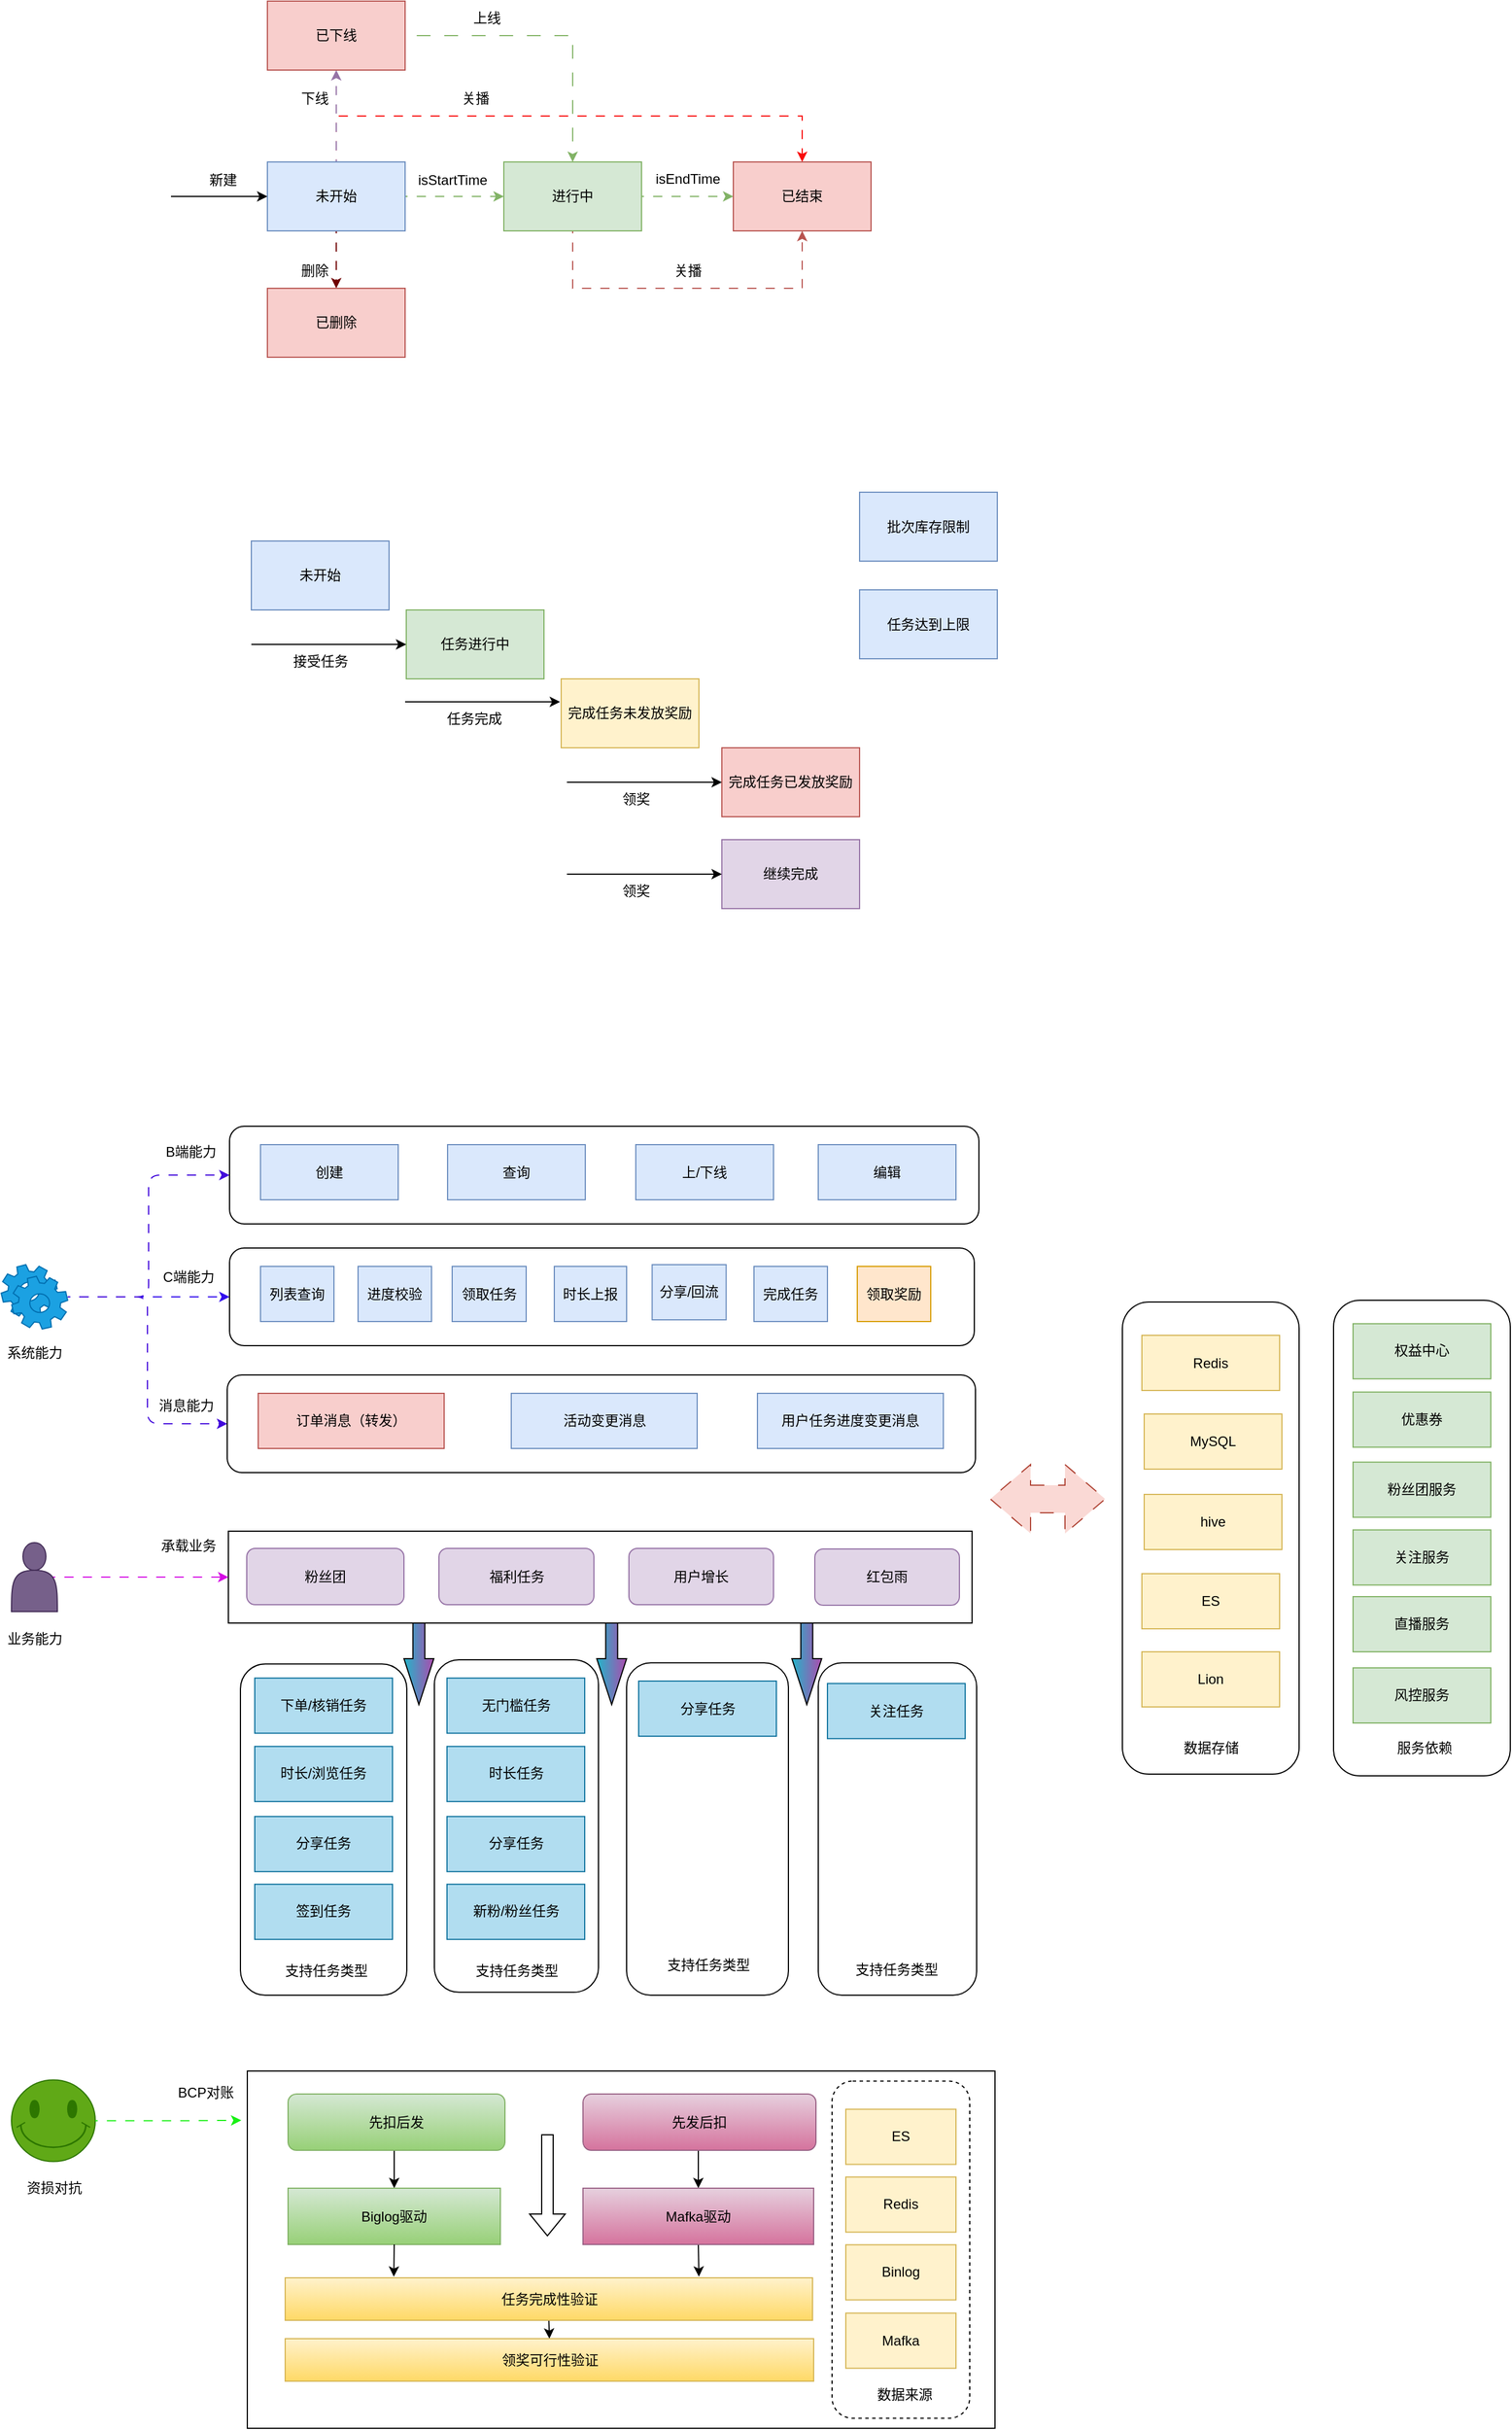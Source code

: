<mxfile version="24.7.12">
  <diagram name="第 1 页" id="JwBe4C7Cly6Lb51yg0LG">
    <mxGraphModel dx="1242" dy="785" grid="1" gridSize="10" guides="1" tooltips="1" connect="1" arrows="1" fold="1" page="1" pageScale="1" pageWidth="827" pageHeight="1169" math="0" shadow="0">
      <root>
        <mxCell id="0" />
        <mxCell id="1" parent="0" />
        <mxCell id="-GuVQxklW3Nrgfs2IZJx-1" style="edgeStyle=orthogonalEdgeStyle;rounded=1;orthogonalLoop=1;jettySize=auto;html=1;entryX=0;entryY=0.5;entryDx=0;entryDy=0;flowAnimation=1;strokeColor=#420ADB;" edge="1" parent="1" source="-GuVQxklW3Nrgfs2IZJx-4" target="-GuVQxklW3Nrgfs2IZJx-17">
          <mxGeometry relative="1" as="geometry" />
        </mxCell>
        <mxCell id="-GuVQxklW3Nrgfs2IZJx-2" style="edgeStyle=orthogonalEdgeStyle;rounded=1;orthogonalLoop=1;jettySize=auto;html=1;entryX=0;entryY=0.5;entryDx=0;entryDy=0;strokeColor=#330eec;flowAnimation=1;" edge="1" parent="1" source="-GuVQxklW3Nrgfs2IZJx-4" target="-GuVQxklW3Nrgfs2IZJx-23">
          <mxGeometry relative="1" as="geometry" />
        </mxCell>
        <mxCell id="-GuVQxklW3Nrgfs2IZJx-3" style="edgeStyle=orthogonalEdgeStyle;rounded=1;orthogonalLoop=1;jettySize=auto;html=1;entryX=0;entryY=0.5;entryDx=0;entryDy=0;flowAnimation=1;strokeColor=#420adb;" edge="1" parent="1" source="-GuVQxklW3Nrgfs2IZJx-4" target="-GuVQxklW3Nrgfs2IZJx-31">
          <mxGeometry relative="1" as="geometry" />
        </mxCell>
        <mxCell id="-GuVQxklW3Nrgfs2IZJx-4" value="" style="shape=mxgraph.bpmn.service_task;html=1;outlineConnect=0;fillColor=#1ba1e2;strokeColor=#006EAF;fontColor=#ffffff;" vertex="1" parent="1">
          <mxGeometry x="62" y="1220" width="58" height="56" as="geometry" />
        </mxCell>
        <mxCell id="-GuVQxklW3Nrgfs2IZJx-5" value="权益中心" style="rounded=0;whiteSpace=wrap;html=1;fillColor=#d5e8d4;strokeColor=#82b366;" vertex="1" parent="1">
          <mxGeometry x="1240" y="1271.38" width="120" height="48" as="geometry" />
        </mxCell>
        <mxCell id="-GuVQxklW3Nrgfs2IZJx-6" value="优惠券" style="rounded=0;whiteSpace=wrap;html=1;fillColor=#d5e8d4;strokeColor=#82b366;" vertex="1" parent="1">
          <mxGeometry x="1240" y="1330.88" width="120" height="48" as="geometry" />
        </mxCell>
        <mxCell id="-GuVQxklW3Nrgfs2IZJx-7" value="关注服务" style="rounded=0;whiteSpace=wrap;html=1;fillColor=#d5e8d4;strokeColor=#82b366;" vertex="1" parent="1">
          <mxGeometry x="1240" y="1450.88" width="120" height="48" as="geometry" />
        </mxCell>
        <mxCell id="-GuVQxklW3Nrgfs2IZJx-8" value="服务依赖" style="text;html=1;align=center;verticalAlign=middle;resizable=0;points=[];autosize=1;" vertex="1" parent="1">
          <mxGeometry x="1269" y="1628" width="66" height="26" as="geometry" />
        </mxCell>
        <mxCell id="-GuVQxklW3Nrgfs2IZJx-9" value="Redis" style="rounded=0;whiteSpace=wrap;html=1;fillColor=#fff2cc;strokeColor=#d6b656;" vertex="1" parent="1">
          <mxGeometry x="1056" y="1281.51" width="120" height="48" as="geometry" />
        </mxCell>
        <mxCell id="-GuVQxklW3Nrgfs2IZJx-10" value="MySQL" style="rounded=0;whiteSpace=wrap;html=1;fillColor=#fff2cc;strokeColor=#d6b656;" vertex="1" parent="1">
          <mxGeometry x="1058" y="1350.0" width="120" height="48" as="geometry" />
        </mxCell>
        <mxCell id="-GuVQxklW3Nrgfs2IZJx-11" value="" style="rounded=1;whiteSpace=wrap;html=1;fillColor=none;" vertex="1" parent="1">
          <mxGeometry x="1039" y="1252.5" width="154" height="411" as="geometry" />
        </mxCell>
        <mxCell id="-GuVQxklW3Nrgfs2IZJx-12" value="数据存储" style="text;html=1;align=center;verticalAlign=middle;resizable=0;points=[];autosize=1;" vertex="1" parent="1">
          <mxGeometry x="1087" y="1632.0" width="58" height="18" as="geometry" />
        </mxCell>
        <mxCell id="-GuVQxklW3Nrgfs2IZJx-13" value="hive" style="rounded=0;whiteSpace=wrap;html=1;fillColor=#fff2cc;strokeColor=#d6b656;" vertex="1" parent="1">
          <mxGeometry x="1058" y="1420.0" width="120" height="48" as="geometry" />
        </mxCell>
        <mxCell id="-GuVQxklW3Nrgfs2IZJx-14" value="" style="rounded=0;whiteSpace=wrap;html=1;fillColor=none;" vertex="1" parent="1">
          <mxGeometry x="260" y="1452" width="648" height="80" as="geometry" />
        </mxCell>
        <mxCell id="-GuVQxklW3Nrgfs2IZJx-15" value="粉丝团服务" style="rounded=0;whiteSpace=wrap;html=1;fillColor=#d5e8d4;strokeColor=#82b366;" vertex="1" parent="1">
          <mxGeometry x="1240" y="1391.88" width="120" height="48" as="geometry" />
        </mxCell>
        <mxCell id="-GuVQxklW3Nrgfs2IZJx-16" value="系统能力" style="text;html=1;align=center;verticalAlign=middle;resizable=0;points=[];autosize=1;" vertex="1" parent="1">
          <mxGeometry x="62" y="1288" width="58" height="18" as="geometry" />
        </mxCell>
        <mxCell id="-GuVQxklW3Nrgfs2IZJx-17" value="" style="rounded=1;whiteSpace=wrap;html=1;fillColor=none;" vertex="1" parent="1">
          <mxGeometry x="261" y="1099.5" width="653" height="85" as="geometry" />
        </mxCell>
        <mxCell id="-GuVQxklW3Nrgfs2IZJx-18" value="创建" style="rounded=0;whiteSpace=wrap;html=1;fillColor=#dae8fc;strokeColor=#6c8ebf;" vertex="1" parent="1">
          <mxGeometry x="288" y="1115.5" width="120" height="48" as="geometry" />
        </mxCell>
        <mxCell id="-GuVQxklW3Nrgfs2IZJx-19" value="编辑" style="rounded=0;whiteSpace=wrap;html=1;fillColor=#dae8fc;strokeColor=#6c8ebf;" vertex="1" parent="1">
          <mxGeometry x="774" y="1115.5" width="120" height="48" as="geometry" />
        </mxCell>
        <mxCell id="-GuVQxklW3Nrgfs2IZJx-20" value="上/下线" style="rounded=0;whiteSpace=wrap;html=1;fillColor=#dae8fc;strokeColor=#6c8ebf;" vertex="1" parent="1">
          <mxGeometry x="615" y="1115.5" width="120" height="48" as="geometry" />
        </mxCell>
        <mxCell id="-GuVQxklW3Nrgfs2IZJx-21" value="查询" style="rounded=0;whiteSpace=wrap;html=1;fillColor=#dae8fc;strokeColor=#6c8ebf;" vertex="1" parent="1">
          <mxGeometry x="451" y="1115.5" width="120" height="48" as="geometry" />
        </mxCell>
        <mxCell id="-GuVQxklW3Nrgfs2IZJx-22" value="B端能力" style="text;html=1;align=center;verticalAlign=middle;resizable=0;points=[];autosize=1;" vertex="1" parent="1">
          <mxGeometry x="200" y="1113" width="54" height="18" as="geometry" />
        </mxCell>
        <mxCell id="-GuVQxklW3Nrgfs2IZJx-23" value="" style="rounded=1;whiteSpace=wrap;html=1;fillColor=none;" vertex="1" parent="1">
          <mxGeometry x="261" y="1205.5" width="649" height="85" as="geometry" />
        </mxCell>
        <mxCell id="-GuVQxklW3Nrgfs2IZJx-24" value="列表查询" style="rounded=0;whiteSpace=wrap;html=1;fillColor=#dae8fc;strokeColor=#6c8ebf;" vertex="1" parent="1">
          <mxGeometry x="288" y="1221.5" width="64" height="48" as="geometry" />
        </mxCell>
        <mxCell id="-GuVQxklW3Nrgfs2IZJx-25" value="分享/回流" style="rounded=0;whiteSpace=wrap;html=1;fillColor=#dae8fc;strokeColor=#6c8ebf;" vertex="1" parent="1">
          <mxGeometry x="629.25" y="1220" width="64.5" height="48" as="geometry" />
        </mxCell>
        <mxCell id="-GuVQxklW3Nrgfs2IZJx-26" value="领取任务" style="rounded=0;whiteSpace=wrap;html=1;fillColor=#dae8fc;strokeColor=#6c8ebf;" vertex="1" parent="1">
          <mxGeometry x="455" y="1221.5" width="64.5" height="48" as="geometry" />
        </mxCell>
        <mxCell id="-GuVQxklW3Nrgfs2IZJx-27" value="进度校验" style="rounded=0;whiteSpace=wrap;html=1;fillColor=#dae8fc;strokeColor=#6c8ebf;" vertex="1" parent="1">
          <mxGeometry x="373" y="1221.5" width="64" height="48" as="geometry" />
        </mxCell>
        <mxCell id="-GuVQxklW3Nrgfs2IZJx-28" value="完成任务" style="rounded=0;whiteSpace=wrap;html=1;fillColor=#dae8fc;strokeColor=#6c8ebf;" vertex="1" parent="1">
          <mxGeometry x="718" y="1221.5" width="64" height="48" as="geometry" />
        </mxCell>
        <mxCell id="-GuVQxklW3Nrgfs2IZJx-29" value="领取奖励" style="rounded=0;whiteSpace=wrap;html=1;fillColor=#ffe6cc;strokeColor=#d79b00;" vertex="1" parent="1">
          <mxGeometry x="808" y="1221.5" width="64" height="48" as="geometry" />
        </mxCell>
        <mxCell id="-GuVQxklW3Nrgfs2IZJx-30" value="C端能力" style="text;html=1;align=center;verticalAlign=middle;resizable=0;points=[];autosize=1;" vertex="1" parent="1">
          <mxGeometry x="197" y="1221.5" width="55" height="18" as="geometry" />
        </mxCell>
        <mxCell id="-GuVQxklW3Nrgfs2IZJx-31" value="" style="rounded=1;whiteSpace=wrap;html=1;fillColor=none;" vertex="1" parent="1">
          <mxGeometry x="259" y="1316" width="652" height="85" as="geometry" />
        </mxCell>
        <mxCell id="-GuVQxklW3Nrgfs2IZJx-32" value="订单消息（转发）" style="rounded=0;whiteSpace=wrap;html=1;fillColor=#f8cecc;strokeColor=#b85450;" vertex="1" parent="1">
          <mxGeometry x="286" y="1332" width="162" height="48" as="geometry" />
        </mxCell>
        <mxCell id="-GuVQxklW3Nrgfs2IZJx-33" value="活动变更消息" style="rounded=0;whiteSpace=wrap;html=1;fillColor=#dae8fc;strokeColor=#6c8ebf;" vertex="1" parent="1">
          <mxGeometry x="506.5" y="1332" width="162" height="48" as="geometry" />
        </mxCell>
        <mxCell id="-GuVQxklW3Nrgfs2IZJx-34" value="用户任务进度变更消息" style="rounded=0;whiteSpace=wrap;html=1;fillColor=#dae8fc;strokeColor=#6c8ebf;" vertex="1" parent="1">
          <mxGeometry x="721" y="1332" width="162" height="48" as="geometry" />
        </mxCell>
        <mxCell id="-GuVQxklW3Nrgfs2IZJx-35" value="消息能力" style="text;html=1;align=center;verticalAlign=middle;resizable=0;points=[];autosize=1;" vertex="1" parent="1">
          <mxGeometry x="194" y="1334" width="58" height="18" as="geometry" />
        </mxCell>
        <mxCell id="-GuVQxklW3Nrgfs2IZJx-36" style="edgeStyle=orthogonalEdgeStyle;rounded=1;orthogonalLoop=1;jettySize=auto;html=1;exitX=0.9;exitY=0.5;exitDx=0;exitDy=0;exitPerimeter=0;entryX=0;entryY=0.5;entryDx=0;entryDy=0;flowAnimation=1;strokeColor=#d50ce4;" edge="1" parent="1" source="-GuVQxklW3Nrgfs2IZJx-37" target="-GuVQxklW3Nrgfs2IZJx-14">
          <mxGeometry relative="1" as="geometry" />
        </mxCell>
        <mxCell id="-GuVQxklW3Nrgfs2IZJx-37" value="" style="shape=actor;whiteSpace=wrap;html=1;fillColor=#76608a;strokeColor=#432D57;fontColor=#ffffff;" vertex="1" parent="1">
          <mxGeometry x="71" y="1462" width="40" height="60" as="geometry" />
        </mxCell>
        <mxCell id="-GuVQxklW3Nrgfs2IZJx-38" value="业务能力" style="text;html=1;align=center;verticalAlign=middle;resizable=0;points=[];autosize=1;" vertex="1" parent="1">
          <mxGeometry x="62" y="1537" width="58" height="18" as="geometry" />
        </mxCell>
        <mxCell id="-GuVQxklW3Nrgfs2IZJx-39" value="" style="rounded=1;whiteSpace=wrap;html=1;fillColor=none;" vertex="1" parent="1">
          <mxGeometry x="1223" y="1251" width="154" height="414" as="geometry" />
        </mxCell>
        <mxCell id="-GuVQxklW3Nrgfs2IZJx-40" value="粉丝团" style="rounded=1;whiteSpace=wrap;html=1;fillColor=#e1d5e7;strokeColor=#9673a6;" vertex="1" parent="1">
          <mxGeometry x="276" y="1467" width="137" height="49" as="geometry" />
        </mxCell>
        <mxCell id="-GuVQxklW3Nrgfs2IZJx-41" value="福利任务" style="rounded=1;whiteSpace=wrap;html=1;fillColor=#e1d5e7;strokeColor=#9673a6;" vertex="1" parent="1">
          <mxGeometry x="443.5" y="1467" width="135" height="49" as="geometry" />
        </mxCell>
        <mxCell id="-GuVQxklW3Nrgfs2IZJx-42" value="用户增长" style="rounded=1;whiteSpace=wrap;html=1;fillColor=#e1d5e7;strokeColor=#9673a6;" vertex="1" parent="1">
          <mxGeometry x="609" y="1467" width="126" height="49" as="geometry" />
        </mxCell>
        <mxCell id="-GuVQxklW3Nrgfs2IZJx-43" value="承载业务" style="text;html=1;align=center;verticalAlign=middle;resizable=0;points=[];autosize=1;" vertex="1" parent="1">
          <mxGeometry x="195.5" y="1456" width="58" height="18" as="geometry" />
        </mxCell>
        <mxCell id="-GuVQxklW3Nrgfs2IZJx-44" value="下单/核销任务" style="rounded=0;whiteSpace=wrap;html=1;fillColor=#b1ddf0;strokeColor=#10739e;" vertex="1" parent="1">
          <mxGeometry x="283" y="1579.88" width="120" height="48" as="geometry" />
        </mxCell>
        <mxCell id="-GuVQxklW3Nrgfs2IZJx-45" value="时长/浏览任务" style="rounded=0;whiteSpace=wrap;html=1;fillColor=#b1ddf0;strokeColor=#10739e;" vertex="1" parent="1">
          <mxGeometry x="283" y="1639.38" width="120" height="48" as="geometry" />
        </mxCell>
        <mxCell id="-GuVQxklW3Nrgfs2IZJx-46" value="签到任务" style="rounded=0;whiteSpace=wrap;html=1;fillColor=#b1ddf0;strokeColor=#10739e;" vertex="1" parent="1">
          <mxGeometry x="283" y="1759.38" width="120" height="48" as="geometry" />
        </mxCell>
        <mxCell id="-GuVQxklW3Nrgfs2IZJx-47" value="支持任务类型" style="text;html=1;align=center;verticalAlign=middle;resizable=0;points=[];autosize=1;" vertex="1" parent="1">
          <mxGeometry x="303.5" y="1826" width="82" height="18" as="geometry" />
        </mxCell>
        <mxCell id="-GuVQxklW3Nrgfs2IZJx-48" value="分享任务" style="rounded=0;whiteSpace=wrap;html=1;fillColor=#b1ddf0;strokeColor=#10739e;" vertex="1" parent="1">
          <mxGeometry x="283" y="1700.38" width="120" height="48" as="geometry" />
        </mxCell>
        <mxCell id="-GuVQxklW3Nrgfs2IZJx-49" value="" style="rounded=1;whiteSpace=wrap;html=1;fillColor=none;" vertex="1" parent="1">
          <mxGeometry x="270.5" y="1567.62" width="145" height="288.38" as="geometry" />
        </mxCell>
        <mxCell id="-GuVQxklW3Nrgfs2IZJx-50" value="无门槛任务" style="rounded=0;whiteSpace=wrap;html=1;fillColor=#b1ddf0;strokeColor=#10739e;" vertex="1" parent="1">
          <mxGeometry x="450.5" y="1579.88" width="120" height="48" as="geometry" />
        </mxCell>
        <mxCell id="-GuVQxklW3Nrgfs2IZJx-51" value="时长任务" style="rounded=0;whiteSpace=wrap;html=1;fillColor=#b1ddf0;strokeColor=#10739e;" vertex="1" parent="1">
          <mxGeometry x="450.5" y="1639.38" width="120" height="48" as="geometry" />
        </mxCell>
        <mxCell id="-GuVQxklW3Nrgfs2IZJx-52" value="新粉/粉丝任务" style="rounded=0;whiteSpace=wrap;html=1;fillColor=#b1ddf0;strokeColor=#10739e;" vertex="1" parent="1">
          <mxGeometry x="450.5" y="1759.38" width="120" height="48" as="geometry" />
        </mxCell>
        <mxCell id="-GuVQxklW3Nrgfs2IZJx-53" value="支持任务类型" style="text;html=1;align=center;verticalAlign=middle;resizable=0;points=[];autosize=1;" vertex="1" parent="1">
          <mxGeometry x="470" y="1826" width="82" height="18" as="geometry" />
        </mxCell>
        <mxCell id="-GuVQxklW3Nrgfs2IZJx-54" value="分享任务" style="rounded=0;whiteSpace=wrap;html=1;fillColor=#b1ddf0;strokeColor=#10739e;" vertex="1" parent="1">
          <mxGeometry x="450.5" y="1700.38" width="120" height="48" as="geometry" />
        </mxCell>
        <mxCell id="-GuVQxklW3Nrgfs2IZJx-55" value="分享任务" style="rounded=0;whiteSpace=wrap;html=1;fillColor=#b1ddf0;strokeColor=#10739e;" vertex="1" parent="1">
          <mxGeometry x="617.5" y="1582.5" width="120" height="48" as="geometry" />
        </mxCell>
        <mxCell id="-GuVQxklW3Nrgfs2IZJx-56" value="支持任务类型" style="text;html=1;align=center;verticalAlign=middle;resizable=0;points=[];autosize=1;" vertex="1" parent="1">
          <mxGeometry x="636.5" y="1820.62" width="82" height="18" as="geometry" />
        </mxCell>
        <mxCell id="-GuVQxklW3Nrgfs2IZJx-57" value="" style="rounded=1;whiteSpace=wrap;html=1;fillColor=none;" vertex="1" parent="1">
          <mxGeometry x="439.5" y="1564" width="143" height="289.38" as="geometry" />
        </mxCell>
        <mxCell id="-GuVQxklW3Nrgfs2IZJx-58" value="" style="rounded=1;whiteSpace=wrap;html=1;fillColor=none;" vertex="1" parent="1">
          <mxGeometry x="607" y="1566.62" width="141" height="289.38" as="geometry" />
        </mxCell>
        <mxCell id="-GuVQxklW3Nrgfs2IZJx-59" value="" style="html=1;shadow=0;dashed=0;align=center;verticalAlign=middle;shape=mxgraph.arrows2.arrow;dy=0.6;dx=40;direction=south;notch=0;gradientColor=#22b5c9;fillColor=#ac4cae;" vertex="1" parent="1">
          <mxGeometry x="413" y="1532" width="26" height="71" as="geometry" />
        </mxCell>
        <mxCell id="-GuVQxklW3Nrgfs2IZJx-60" value="" style="verticalLabelPosition=bottom;verticalAlign=top;html=1;shape=mxgraph.basic.smiley;fillColor=#60a917;strokeColor=#2D7600;fontColor=#ffffff;" vertex="1" parent="1">
          <mxGeometry x="71" y="1929.75" width="73" height="71" as="geometry" />
        </mxCell>
        <mxCell id="-GuVQxklW3Nrgfs2IZJx-61" value="资损对抗" style="text;html=1;align=center;verticalAlign=middle;resizable=0;points=[];autosize=1;strokeColor=none;fillColor=none;" vertex="1" parent="1">
          <mxGeometry x="74.5" y="2011" width="66" height="26" as="geometry" />
        </mxCell>
        <mxCell id="-GuVQxklW3Nrgfs2IZJx-62" style="edgeStyle=orthogonalEdgeStyle;rounded=0;orthogonalLoop=1;jettySize=auto;html=1;exitX=0.5;exitY=1;exitDx=0;exitDy=0;entryX=0.5;entryY=0;entryDx=0;entryDy=0;" edge="1" parent="1" source="-GuVQxklW3Nrgfs2IZJx-63" target="-GuVQxklW3Nrgfs2IZJx-67">
          <mxGeometry relative="1" as="geometry" />
        </mxCell>
        <mxCell id="-GuVQxklW3Nrgfs2IZJx-63" value="先扣后发" style="rounded=1;whiteSpace=wrap;html=1;fillColor=#d5e8d4;strokeColor=#82b366;gradientColor=#97d077;" vertex="1" parent="1">
          <mxGeometry x="312" y="1942" width="189" height="49" as="geometry" />
        </mxCell>
        <mxCell id="-GuVQxklW3Nrgfs2IZJx-64" style="edgeStyle=orthogonalEdgeStyle;rounded=0;orthogonalLoop=1;jettySize=auto;html=1;exitX=0.5;exitY=1;exitDx=0;exitDy=0;entryX=0.5;entryY=0;entryDx=0;entryDy=0;" edge="1" parent="1" source="-GuVQxklW3Nrgfs2IZJx-65" target="-GuVQxklW3Nrgfs2IZJx-69">
          <mxGeometry relative="1" as="geometry" />
        </mxCell>
        <mxCell id="-GuVQxklW3Nrgfs2IZJx-65" value="先发后扣" style="rounded=1;whiteSpace=wrap;html=1;fillColor=#e6d0de;strokeColor=#996185;gradientColor=#d5739d;" vertex="1" parent="1">
          <mxGeometry x="569" y="1942" width="203" height="49" as="geometry" />
        </mxCell>
        <mxCell id="-GuVQxklW3Nrgfs2IZJx-66" value="BCP对账" style="text;html=1;align=center;verticalAlign=middle;resizable=0;points=[];autosize=1;" vertex="1" parent="1">
          <mxGeometry x="206" y="1928" width="67" height="26" as="geometry" />
        </mxCell>
        <mxCell id="-GuVQxklW3Nrgfs2IZJx-67" value="Biglog驱动" style="rounded=0;whiteSpace=wrap;html=1;fillColor=#d5e8d4;gradientColor=#97d077;strokeColor=#82b366;" vertex="1" parent="1">
          <mxGeometry x="312" y="2024" width="185" height="49" as="geometry" />
        </mxCell>
        <mxCell id="-GuVQxklW3Nrgfs2IZJx-68" style="edgeStyle=orthogonalEdgeStyle;rounded=0;orthogonalLoop=1;jettySize=auto;html=1;exitX=0.5;exitY=1;exitDx=0;exitDy=0;" edge="1" parent="1" source="-GuVQxklW3Nrgfs2IZJx-69">
          <mxGeometry relative="1" as="geometry">
            <mxPoint x="670" y="2101" as="targetPoint" />
          </mxGeometry>
        </mxCell>
        <mxCell id="-GuVQxklW3Nrgfs2IZJx-69" value="Mafka驱动" style="rounded=0;whiteSpace=wrap;html=1;fillColor=#e6d0de;gradientColor=#d5739d;strokeColor=#996185;" vertex="1" parent="1">
          <mxGeometry x="569" y="2024" width="201" height="49" as="geometry" />
        </mxCell>
        <mxCell id="-GuVQxklW3Nrgfs2IZJx-70" style="edgeStyle=orthogonalEdgeStyle;rounded=0;orthogonalLoop=1;jettySize=auto;html=1;exitX=0.5;exitY=1;exitDx=0;exitDy=0;entryX=0.5;entryY=0;entryDx=0;entryDy=0;" edge="1" parent="1" source="-GuVQxklW3Nrgfs2IZJx-71" target="-GuVQxklW3Nrgfs2IZJx-72">
          <mxGeometry relative="1" as="geometry" />
        </mxCell>
        <mxCell id="-GuVQxklW3Nrgfs2IZJx-71" value="任务完成性验证" style="rounded=0;whiteSpace=wrap;html=1;fillColor=#fff2cc;gradientColor=#ffd966;strokeColor=#d6b656;" vertex="1" parent="1">
          <mxGeometry x="309.5" y="2102" width="459.5" height="37" as="geometry" />
        </mxCell>
        <mxCell id="-GuVQxklW3Nrgfs2IZJx-72" value="领奖可行性验证" style="rounded=0;whiteSpace=wrap;html=1;fillColor=#fff2cc;gradientColor=#ffd966;strokeColor=#d6b656;" vertex="1" parent="1">
          <mxGeometry x="309.5" y="2155" width="460.5" height="37" as="geometry" />
        </mxCell>
        <mxCell id="-GuVQxklW3Nrgfs2IZJx-73" value="" style="shape=flexArrow;endArrow=classic;html=1;rounded=0;" edge="1" parent="1">
          <mxGeometry width="50" height="50" relative="1" as="geometry">
            <mxPoint x="538" y="1977" as="sourcePoint" />
            <mxPoint x="538" y="2066" as="targetPoint" />
          </mxGeometry>
        </mxCell>
        <mxCell id="-GuVQxklW3Nrgfs2IZJx-74" value="" style="rounded=0;whiteSpace=wrap;html=1;fillColor=none;" vertex="1" parent="1">
          <mxGeometry x="276.5" y="1922" width="651.5" height="311" as="geometry" />
        </mxCell>
        <mxCell id="-GuVQxklW3Nrgfs2IZJx-75" value="ES" style="rounded=0;whiteSpace=wrap;html=1;fillColor=#fff2cc;strokeColor=#d6b656;" vertex="1" parent="1">
          <mxGeometry x="798" y="1955.25" width="96" height="48" as="geometry" />
        </mxCell>
        <mxCell id="-GuVQxklW3Nrgfs2IZJx-76" value="Redis" style="rounded=0;whiteSpace=wrap;html=1;fillColor=#fff2cc;strokeColor=#d6b656;" vertex="1" parent="1">
          <mxGeometry x="798" y="2014.25" width="96" height="48" as="geometry" />
        </mxCell>
        <mxCell id="-GuVQxklW3Nrgfs2IZJx-77" value="Binlog" style="rounded=0;whiteSpace=wrap;html=1;fillColor=#fff2cc;strokeColor=#d6b656;" vertex="1" parent="1">
          <mxGeometry x="798" y="2073.25" width="96" height="48" as="geometry" />
        </mxCell>
        <mxCell id="-GuVQxklW3Nrgfs2IZJx-78" value="Mafka" style="rounded=0;whiteSpace=wrap;html=1;fillColor=#fff2cc;strokeColor=#d6b656;" vertex="1" parent="1">
          <mxGeometry x="798" y="2132.75" width="96" height="48" as="geometry" />
        </mxCell>
        <mxCell id="-GuVQxklW3Nrgfs2IZJx-79" value="" style="rounded=1;whiteSpace=wrap;html=1;fillColor=none;dashed=1;" vertex="1" parent="1">
          <mxGeometry x="786" y="1930.75" width="120" height="293.5" as="geometry" />
        </mxCell>
        <mxCell id="-GuVQxklW3Nrgfs2IZJx-80" value="数据来源" style="text;html=1;align=center;verticalAlign=middle;resizable=0;points=[];autosize=1;strokeColor=none;fillColor=none;" vertex="1" parent="1">
          <mxGeometry x="816" y="2191.25" width="66" height="26" as="geometry" />
        </mxCell>
        <mxCell id="-GuVQxklW3Nrgfs2IZJx-81" style="edgeStyle=orthogonalEdgeStyle;rounded=0;orthogonalLoop=1;jettySize=auto;html=1;exitX=1;exitY=0.5;exitDx=0;exitDy=0;exitPerimeter=0;entryX=-0.008;entryY=0.138;entryDx=0;entryDy=0;entryPerimeter=0;flowAnimation=1;strokeColor=#18f014;" edge="1" parent="1" source="-GuVQxklW3Nrgfs2IZJx-60" target="-GuVQxklW3Nrgfs2IZJx-74">
          <mxGeometry relative="1" as="geometry" />
        </mxCell>
        <mxCell id="-GuVQxklW3Nrgfs2IZJx-82" style="edgeStyle=orthogonalEdgeStyle;rounded=0;orthogonalLoop=1;jettySize=auto;html=1;exitX=0.5;exitY=1;exitDx=0;exitDy=0;entryX=0.206;entryY=-0.027;entryDx=0;entryDy=0;entryPerimeter=0;" edge="1" parent="1" source="-GuVQxklW3Nrgfs2IZJx-67" target="-GuVQxklW3Nrgfs2IZJx-71">
          <mxGeometry relative="1" as="geometry" />
        </mxCell>
        <mxCell id="-GuVQxklW3Nrgfs2IZJx-83" value="" style="rounded=1;whiteSpace=wrap;html=1;fillColor=none;" vertex="1" parent="1">
          <mxGeometry x="774" y="1566.62" width="138" height="289.38" as="geometry" />
        </mxCell>
        <mxCell id="-GuVQxklW3Nrgfs2IZJx-84" value="关注任务" style="rounded=0;whiteSpace=wrap;html=1;fillColor=#b1ddf0;strokeColor=#10739e;" vertex="1" parent="1">
          <mxGeometry x="782" y="1584.62" width="120" height="48" as="geometry" />
        </mxCell>
        <mxCell id="-GuVQxklW3Nrgfs2IZJx-85" value="红包雨" style="rounded=1;whiteSpace=wrap;html=1;fillColor=#e1d5e7;strokeColor=#9673a6;" vertex="1" parent="1">
          <mxGeometry x="771" y="1467.5" width="126" height="49" as="geometry" />
        </mxCell>
        <mxCell id="-GuVQxklW3Nrgfs2IZJx-86" value="支持任务类型" style="text;html=1;align=center;verticalAlign=middle;resizable=0;points=[];autosize=1;strokeColor=none;fillColor=none;" vertex="1" parent="1">
          <mxGeometry x="797" y="1820.62" width="90" height="26" as="geometry" />
        </mxCell>
        <mxCell id="-GuVQxklW3Nrgfs2IZJx-87" value="" style="html=1;shadow=0;dashed=0;align=center;verticalAlign=middle;shape=mxgraph.arrows2.arrow;dy=0.6;dx=40;direction=south;notch=0;gradientColor=#22b5c9;fillColor=#ac4cae;" vertex="1" parent="1">
          <mxGeometry x="581" y="1532" width="26" height="71" as="geometry" />
        </mxCell>
        <mxCell id="-GuVQxklW3Nrgfs2IZJx-88" value="" style="html=1;shadow=0;dashed=0;align=center;verticalAlign=middle;shape=mxgraph.arrows2.arrow;dy=0.6;dx=40;direction=south;notch=0;gradientColor=#22b5c9;fillColor=#ac4cae;" vertex="1" parent="1">
          <mxGeometry x="751" y="1532" width="26" height="71" as="geometry" />
        </mxCell>
        <mxCell id="-GuVQxklW3Nrgfs2IZJx-89" value="时长上报" style="rounded=0;whiteSpace=wrap;html=1;fillColor=#dae8fc;strokeColor=#6c8ebf;" vertex="1" parent="1">
          <mxGeometry x="544" y="1221.5" width="63" height="48" as="geometry" />
        </mxCell>
        <mxCell id="-GuVQxklW3Nrgfs2IZJx-90" value="直播服务" style="rounded=0;whiteSpace=wrap;html=1;fillColor=#d5e8d4;strokeColor=#82b366;" vertex="1" parent="1">
          <mxGeometry x="1240" y="1509" width="120" height="48" as="geometry" />
        </mxCell>
        <mxCell id="-GuVQxklW3Nrgfs2IZJx-91" value="风控服务" style="rounded=0;whiteSpace=wrap;html=1;fillColor=#d5e8d4;strokeColor=#82b366;" vertex="1" parent="1">
          <mxGeometry x="1240" y="1571" width="120" height="48" as="geometry" />
        </mxCell>
        <mxCell id="-GuVQxklW3Nrgfs2IZJx-92" value="ES" style="rounded=0;whiteSpace=wrap;html=1;fillColor=#fff2cc;strokeColor=#d6b656;" vertex="1" parent="1">
          <mxGeometry x="1056" y="1489.0" width="120" height="48" as="geometry" />
        </mxCell>
        <mxCell id="-GuVQxklW3Nrgfs2IZJx-93" value="Lion" style="rounded=0;whiteSpace=wrap;html=1;fillColor=#fff2cc;strokeColor=#d6b656;" vertex="1" parent="1">
          <mxGeometry x="1056" y="1557.0" width="120" height="48" as="geometry" />
        </mxCell>
        <mxCell id="-GuVQxklW3Nrgfs2IZJx-94" value="" style="html=1;shadow=0;dashed=1;align=center;verticalAlign=middle;shape=mxgraph.arrows2.twoWayArrow;dy=0.6;dx=35;dashPattern=12 12;fillColor=#fad9d5;strokeColor=#ae4132;" vertex="1" parent="1">
          <mxGeometry x="924" y="1394" width="100" height="60" as="geometry" />
        </mxCell>
        <mxCell id="-GuVQxklW3Nrgfs2IZJx-96" style="edgeStyle=orthogonalEdgeStyle;rounded=0;orthogonalLoop=1;jettySize=auto;html=1;exitX=1;exitY=0.5;exitDx=0;exitDy=0;entryX=0;entryY=0.5;entryDx=0;entryDy=0;fillColor=#d5e8d4;strokeColor=#82b366;flowAnimation=1;" edge="1" parent="1" source="-GuVQxklW3Nrgfs2IZJx-100" target="-GuVQxklW3Nrgfs2IZJx-104">
          <mxGeometry relative="1" as="geometry" />
        </mxCell>
        <mxCell id="-GuVQxklW3Nrgfs2IZJx-97" style="edgeStyle=orthogonalEdgeStyle;rounded=0;orthogonalLoop=1;jettySize=auto;html=1;exitX=0.5;exitY=0;exitDx=0;exitDy=0;entryX=0.5;entryY=0;entryDx=0;entryDy=0;strokeColor=#f90b0b;flowAnimation=1;" edge="1" parent="1" source="-GuVQxklW3Nrgfs2IZJx-100" target="-GuVQxklW3Nrgfs2IZJx-112">
          <mxGeometry relative="1" as="geometry">
            <Array as="points">
              <mxPoint x="354" y="220" />
              <mxPoint x="760" y="220" />
            </Array>
          </mxGeometry>
        </mxCell>
        <mxCell id="-GuVQxklW3Nrgfs2IZJx-98" style="edgeStyle=orthogonalEdgeStyle;rounded=0;orthogonalLoop=1;jettySize=auto;html=1;exitX=0.5;exitY=0;exitDx=0;exitDy=0;entryX=0.5;entryY=1;entryDx=0;entryDy=0;fillColor=#e1d5e7;strokeColor=#9673a6;flowAnimation=1;" edge="1" parent="1" source="-GuVQxklW3Nrgfs2IZJx-100" target="-GuVQxklW3Nrgfs2IZJx-106">
          <mxGeometry relative="1" as="geometry" />
        </mxCell>
        <mxCell id="-GuVQxklW3Nrgfs2IZJx-99" style="edgeStyle=orthogonalEdgeStyle;rounded=0;orthogonalLoop=1;jettySize=auto;html=1;exitX=0.5;exitY=1;exitDx=0;exitDy=0;entryX=0.5;entryY=0;entryDx=0;entryDy=0;fillColor=#a20025;strokeColor=#6F0000;flowAnimation=1;" edge="1" parent="1" source="-GuVQxklW3Nrgfs2IZJx-100" target="-GuVQxklW3Nrgfs2IZJx-110">
          <mxGeometry relative="1" as="geometry" />
        </mxCell>
        <mxCell id="-GuVQxklW3Nrgfs2IZJx-100" value="未开始" style="rounded=0;whiteSpace=wrap;html=1;fillColor=#dae8fc;strokeColor=#6c8ebf;" vertex="1" parent="1">
          <mxGeometry x="294" y="260" width="120" height="60" as="geometry" />
        </mxCell>
        <mxCell id="-GuVQxklW3Nrgfs2IZJx-101" value="新建" style="text;html=1;align=center;verticalAlign=middle;resizable=0;points=[];autosize=1;strokeColor=none;fillColor=none;" vertex="1" parent="1">
          <mxGeometry x="230" y="261" width="50" height="30" as="geometry" />
        </mxCell>
        <mxCell id="-GuVQxklW3Nrgfs2IZJx-102" style="edgeStyle=orthogonalEdgeStyle;rounded=0;orthogonalLoop=1;jettySize=auto;html=1;exitX=1;exitY=0.5;exitDx=0;exitDy=0;entryX=0;entryY=0.5;entryDx=0;entryDy=0;fillColor=#d5e8d4;strokeColor=#82b366;flowAnimation=1;" edge="1" parent="1" source="-GuVQxklW3Nrgfs2IZJx-104" target="-GuVQxklW3Nrgfs2IZJx-112">
          <mxGeometry relative="1" as="geometry" />
        </mxCell>
        <mxCell id="-GuVQxklW3Nrgfs2IZJx-103" style="edgeStyle=orthogonalEdgeStyle;rounded=0;orthogonalLoop=1;jettySize=auto;html=1;exitX=0.5;exitY=1;exitDx=0;exitDy=0;entryX=0.5;entryY=1;entryDx=0;entryDy=0;fillColor=#f8cecc;strokeColor=#b85450;flowAnimation=1;" edge="1" parent="1" source="-GuVQxklW3Nrgfs2IZJx-104" target="-GuVQxklW3Nrgfs2IZJx-112">
          <mxGeometry relative="1" as="geometry">
            <Array as="points">
              <mxPoint x="560" y="370" />
              <mxPoint x="760" y="370" />
            </Array>
          </mxGeometry>
        </mxCell>
        <mxCell id="-GuVQxklW3Nrgfs2IZJx-104" value="进行中" style="rounded=0;whiteSpace=wrap;html=1;fillColor=#d5e8d4;strokeColor=#82b366;" vertex="1" parent="1">
          <mxGeometry x="500" y="260" width="120" height="60" as="geometry" />
        </mxCell>
        <mxCell id="-GuVQxklW3Nrgfs2IZJx-105" style="edgeStyle=orthogonalEdgeStyle;rounded=0;orthogonalLoop=1;jettySize=auto;html=1;exitX=1;exitY=0.5;exitDx=0;exitDy=0;dashed=1;dashPattern=12 12;flowAnimation=1;fillColor=#d5e8d4;strokeColor=#82b366;" edge="1" parent="1" source="-GuVQxklW3Nrgfs2IZJx-106" target="-GuVQxklW3Nrgfs2IZJx-104">
          <mxGeometry relative="1" as="geometry" />
        </mxCell>
        <mxCell id="-GuVQxklW3Nrgfs2IZJx-106" value="已下线" style="rounded=0;whiteSpace=wrap;html=1;fillColor=#f8cecc;strokeColor=#b85450;" vertex="1" parent="1">
          <mxGeometry x="294" y="120" width="120" height="60" as="geometry" />
        </mxCell>
        <mxCell id="-GuVQxklW3Nrgfs2IZJx-107" value="下线" style="text;html=1;align=center;verticalAlign=middle;resizable=0;points=[];autosize=1;strokeColor=none;fillColor=none;" vertex="1" parent="1">
          <mxGeometry x="310" y="190" width="50" height="30" as="geometry" />
        </mxCell>
        <mxCell id="-GuVQxklW3Nrgfs2IZJx-108" value="上线" style="text;html=1;align=center;verticalAlign=middle;resizable=0;points=[];autosize=1;strokeColor=none;fillColor=none;" vertex="1" parent="1">
          <mxGeometry x="460" y="120" width="50" height="30" as="geometry" />
        </mxCell>
        <mxCell id="-GuVQxklW3Nrgfs2IZJx-109" value="isStartTime" style="text;html=1;align=center;verticalAlign=middle;resizable=0;points=[];autosize=1;strokeColor=none;fillColor=none;" vertex="1" parent="1">
          <mxGeometry x="415" y="261" width="80" height="30" as="geometry" />
        </mxCell>
        <mxCell id="-GuVQxklW3Nrgfs2IZJx-110" value="已删除" style="rounded=0;whiteSpace=wrap;html=1;fillColor=#f8cecc;strokeColor=#b85450;" vertex="1" parent="1">
          <mxGeometry x="294" y="370" width="120" height="60" as="geometry" />
        </mxCell>
        <mxCell id="-GuVQxklW3Nrgfs2IZJx-111" value="删除" style="text;html=1;align=center;verticalAlign=middle;resizable=0;points=[];autosize=1;strokeColor=none;fillColor=none;" vertex="1" parent="1">
          <mxGeometry x="310" y="340" width="50" height="30" as="geometry" />
        </mxCell>
        <mxCell id="-GuVQxklW3Nrgfs2IZJx-112" value="已结束" style="rounded=0;whiteSpace=wrap;html=1;fillColor=#f8cecc;strokeColor=#b85450;" vertex="1" parent="1">
          <mxGeometry x="700" y="260" width="120" height="60" as="geometry" />
        </mxCell>
        <mxCell id="-GuVQxklW3Nrgfs2IZJx-113" value="isEndTime" style="text;html=1;align=center;verticalAlign=middle;resizable=0;points=[];autosize=1;strokeColor=none;fillColor=none;" vertex="1" parent="1">
          <mxGeometry x="620" y="260" width="80" height="30" as="geometry" />
        </mxCell>
        <mxCell id="-GuVQxklW3Nrgfs2IZJx-114" value="关播" style="text;html=1;align=center;verticalAlign=middle;resizable=0;points=[];autosize=1;strokeColor=none;fillColor=none;" vertex="1" parent="1">
          <mxGeometry x="450" y="190" width="50" height="30" as="geometry" />
        </mxCell>
        <mxCell id="-GuVQxklW3Nrgfs2IZJx-115" value="关播" style="text;html=1;align=center;verticalAlign=middle;resizable=0;points=[];autosize=1;strokeColor=none;fillColor=none;" vertex="1" parent="1">
          <mxGeometry x="635" y="340" width="50" height="30" as="geometry" />
        </mxCell>
        <mxCell id="-GuVQxklW3Nrgfs2IZJx-116" value="" style="endArrow=classic;html=1;rounded=0;entryX=0;entryY=0.5;entryDx=0;entryDy=0;" edge="1" parent="1" target="-GuVQxklW3Nrgfs2IZJx-100">
          <mxGeometry width="50" height="50" relative="1" as="geometry">
            <mxPoint x="210" y="290" as="sourcePoint" />
            <mxPoint x="440" y="390" as="targetPoint" />
          </mxGeometry>
        </mxCell>
        <mxCell id="-GuVQxklW3Nrgfs2IZJx-117" value="未开始" style="rounded=0;whiteSpace=wrap;html=1;fillColor=#dae8fc;strokeColor=#6c8ebf;" vertex="1" parent="1">
          <mxGeometry x="280" y="590" width="120" height="60" as="geometry" />
        </mxCell>
        <mxCell id="-GuVQxklW3Nrgfs2IZJx-118" value="任务进行中" style="rounded=0;whiteSpace=wrap;html=1;fillColor=#d5e8d4;strokeColor=#82b366;" vertex="1" parent="1">
          <mxGeometry x="415" y="650" width="120" height="60" as="geometry" />
        </mxCell>
        <mxCell id="-GuVQxklW3Nrgfs2IZJx-119" value="完成任务未发放奖励" style="rounded=0;whiteSpace=wrap;html=1;fillColor=#fff2cc;strokeColor=#d6b656;" vertex="1" parent="1">
          <mxGeometry x="550" y="710" width="120" height="60" as="geometry" />
        </mxCell>
        <mxCell id="-GuVQxklW3Nrgfs2IZJx-120" value="完成任务已发放奖励" style="rounded=0;whiteSpace=wrap;html=1;fillColor=#f8cecc;strokeColor=#b85450;" vertex="1" parent="1">
          <mxGeometry x="690" y="770" width="120" height="60" as="geometry" />
        </mxCell>
        <mxCell id="-GuVQxklW3Nrgfs2IZJx-121" value="任务达到上限" style="rounded=0;whiteSpace=wrap;html=1;fillColor=#dae8fc;strokeColor=#6c8ebf;" vertex="1" parent="1">
          <mxGeometry x="810" y="632.5" width="120" height="60" as="geometry" />
        </mxCell>
        <mxCell id="-GuVQxklW3Nrgfs2IZJx-122" value="批次库存限制" style="rounded=0;whiteSpace=wrap;html=1;fillColor=#dae8fc;strokeColor=#6c8ebf;" vertex="1" parent="1">
          <mxGeometry x="810" y="547.5" width="120" height="60" as="geometry" />
        </mxCell>
        <mxCell id="-GuVQxklW3Nrgfs2IZJx-123" value="继续完成" style="rounded=0;whiteSpace=wrap;html=1;fillColor=#e1d5e7;strokeColor=#9673a6;" vertex="1" parent="1">
          <mxGeometry x="690" y="850" width="120" height="60" as="geometry" />
        </mxCell>
        <mxCell id="-GuVQxklW3Nrgfs2IZJx-124" value="" style="endArrow=classic;html=1;rounded=0;entryX=0;entryY=0.5;entryDx=0;entryDy=0;" edge="1" parent="1" target="-GuVQxklW3Nrgfs2IZJx-118">
          <mxGeometry width="50" height="50" relative="1" as="geometry">
            <mxPoint x="280" y="680" as="sourcePoint" />
            <mxPoint x="740" y="590" as="targetPoint" />
          </mxGeometry>
        </mxCell>
        <mxCell id="-GuVQxklW3Nrgfs2IZJx-125" value="接受任务" style="text;html=1;align=center;verticalAlign=middle;resizable=0;points=[];autosize=1;strokeColor=none;fillColor=none;" vertex="1" parent="1">
          <mxGeometry x="305" y="680" width="70" height="30" as="geometry" />
        </mxCell>
        <mxCell id="-GuVQxklW3Nrgfs2IZJx-126" value="" style="endArrow=classic;html=1;rounded=0;entryX=0;entryY=0.5;entryDx=0;entryDy=0;" edge="1" parent="1">
          <mxGeometry width="50" height="50" relative="1" as="geometry">
            <mxPoint x="414" y="730" as="sourcePoint" />
            <mxPoint x="549" y="730" as="targetPoint" />
          </mxGeometry>
        </mxCell>
        <mxCell id="-GuVQxklW3Nrgfs2IZJx-127" value="任务完成" style="text;html=1;align=center;verticalAlign=middle;resizable=0;points=[];autosize=1;strokeColor=none;fillColor=none;" vertex="1" parent="1">
          <mxGeometry x="439" y="730" width="70" height="30" as="geometry" />
        </mxCell>
        <mxCell id="-GuVQxklW3Nrgfs2IZJx-128" value="" style="endArrow=classic;html=1;rounded=0;entryX=0;entryY=0.5;entryDx=0;entryDy=0;" edge="1" parent="1">
          <mxGeometry width="50" height="50" relative="1" as="geometry">
            <mxPoint x="555" y="800" as="sourcePoint" />
            <mxPoint x="690" y="800" as="targetPoint" />
          </mxGeometry>
        </mxCell>
        <mxCell id="-GuVQxklW3Nrgfs2IZJx-129" value="领奖" style="text;html=1;align=center;verticalAlign=middle;resizable=0;points=[];autosize=1;strokeColor=none;fillColor=none;" vertex="1" parent="1">
          <mxGeometry x="590" y="800" width="50" height="30" as="geometry" />
        </mxCell>
        <mxCell id="-GuVQxklW3Nrgfs2IZJx-130" value="" style="endArrow=classic;html=1;rounded=0;entryX=0;entryY=0.5;entryDx=0;entryDy=0;" edge="1" parent="1">
          <mxGeometry width="50" height="50" relative="1" as="geometry">
            <mxPoint x="555" y="880" as="sourcePoint" />
            <mxPoint x="690" y="880" as="targetPoint" />
          </mxGeometry>
        </mxCell>
        <mxCell id="-GuVQxklW3Nrgfs2IZJx-131" value="领奖" style="text;html=1;align=center;verticalAlign=middle;resizable=0;points=[];autosize=1;strokeColor=none;fillColor=none;" vertex="1" parent="1">
          <mxGeometry x="590" y="880" width="50" height="30" as="geometry" />
        </mxCell>
      </root>
    </mxGraphModel>
  </diagram>
</mxfile>

